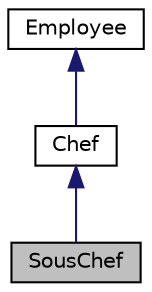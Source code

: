 digraph "SousChef"
{
 // LATEX_PDF_SIZE
  edge [fontname="Helvetica",fontsize="10",labelfontname="Helvetica",labelfontsize="10"];
  node [fontname="Helvetica",fontsize="10",shape=record];
  Node1 [label="SousChef",height=0.2,width=0.4,color="black", fillcolor="grey75", style="filled", fontcolor="black",tooltip="Class representing a sous chef."];
  Node2 -> Node1 [dir="back",color="midnightblue",fontsize="10",style="solid",fontname="Helvetica"];
  Node2 [label="Chef",height=0.2,width=0.4,color="black", fillcolor="white", style="filled",URL="$classChef.html",tooltip="Class representing a chef in a restaurant."];
  Node3 -> Node2 [dir="back",color="midnightblue",fontsize="10",style="solid",fontname="Helvetica"];
  Node3 [label="Employee",height=0.2,width=0.4,color="black", fillcolor="white", style="filled",URL="$classEmployee.html",tooltip="Abstract base class for employees in a restaurant."];
}
